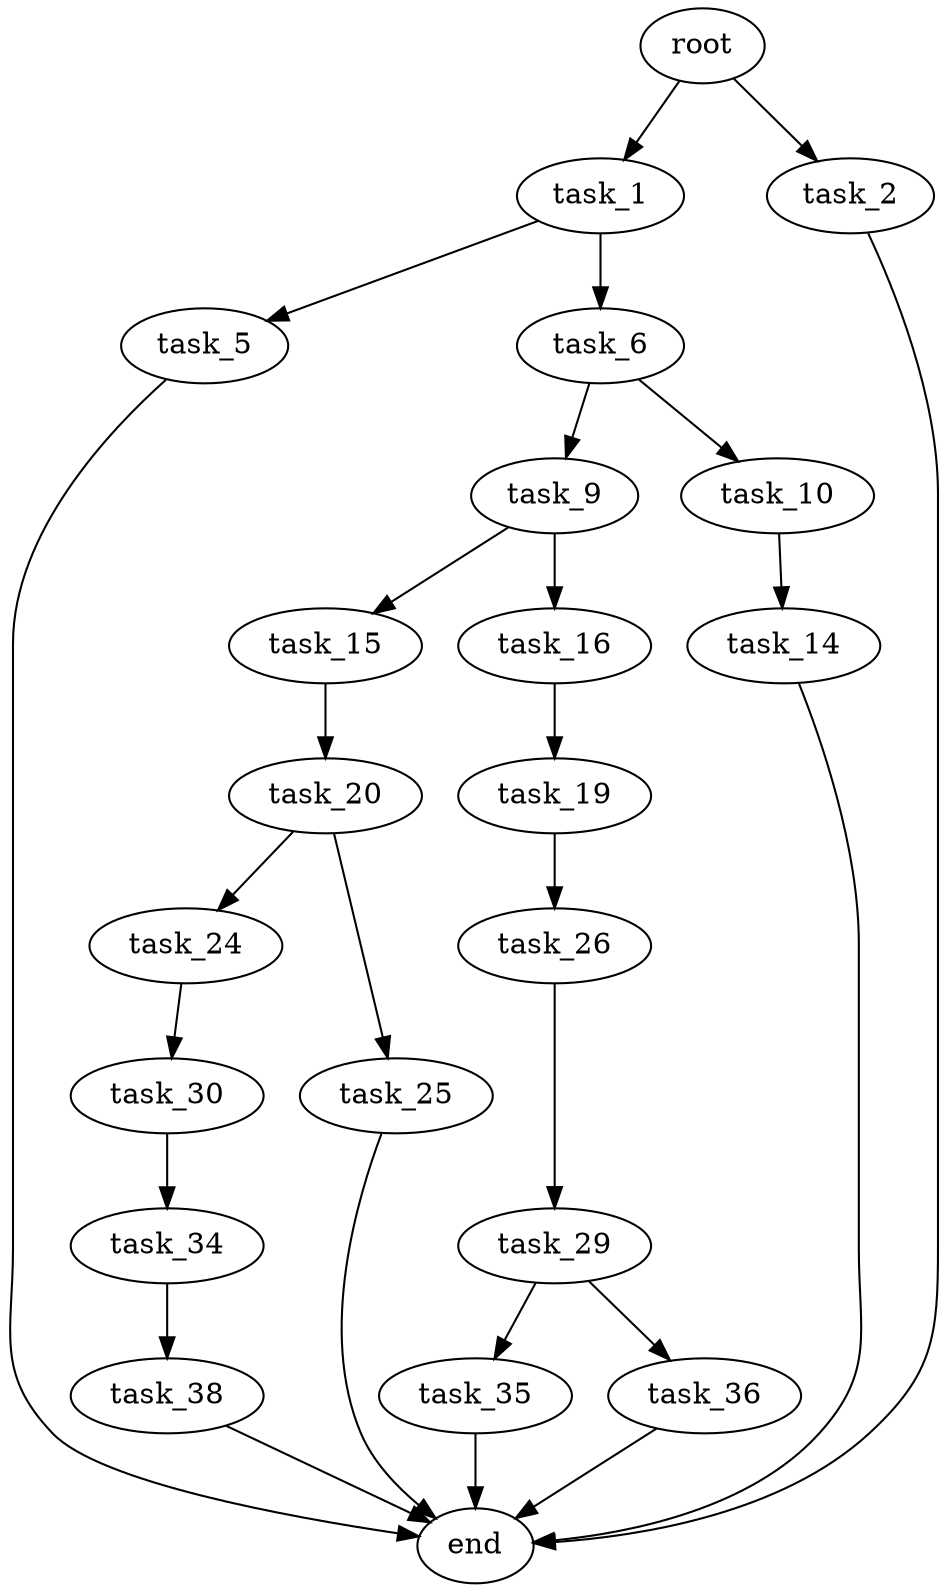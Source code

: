digraph G {
  root [size="0.000000"];
  task_1 [size="28991029248.000000"];
  task_2 [size="26905631227.000000"];
  task_5 [size="16536753811.000000"];
  task_6 [size="38347761732.000000"];
  task_9 [size="40114056437.000000"];
  task_10 [size="4210861396.000000"];
  task_14 [size="450677909754.000000"];
  task_15 [size="134217728000.000000"];
  task_16 [size="3494512836.000000"];
  task_19 [size="231928233984.000000"];
  task_20 [size="37553907144.000000"];
  task_24 [size="28991029248.000000"];
  task_25 [size="2146484065.000000"];
  task_26 [size="6062244501.000000"];
  task_29 [size="641369238.000000"];
  task_30 [size="275400333379.000000"];
  task_34 [size="68719476736.000000"];
  task_35 [size="54613675778.000000"];
  task_36 [size="22765947069.000000"];
  task_38 [size="9628513269.000000"];
  end [size="0.000000"];

  root -> task_1 [size="1.000000"];
  root -> task_2 [size="1.000000"];
  task_1 -> task_5 [size="75497472.000000"];
  task_1 -> task_6 [size="75497472.000000"];
  task_2 -> end [size="1.000000"];
  task_5 -> end [size="1.000000"];
  task_6 -> task_9 [size="838860800.000000"];
  task_6 -> task_10 [size="838860800.000000"];
  task_9 -> task_15 [size="838860800.000000"];
  task_9 -> task_16 [size="838860800.000000"];
  task_10 -> task_14 [size="75497472.000000"];
  task_14 -> end [size="1.000000"];
  task_15 -> task_20 [size="209715200.000000"];
  task_16 -> task_19 [size="301989888.000000"];
  task_19 -> task_26 [size="301989888.000000"];
  task_20 -> task_24 [size="33554432.000000"];
  task_20 -> task_25 [size="33554432.000000"];
  task_24 -> task_30 [size="75497472.000000"];
  task_25 -> end [size="1.000000"];
  task_26 -> task_29 [size="134217728.000000"];
  task_29 -> task_35 [size="33554432.000000"];
  task_29 -> task_36 [size="33554432.000000"];
  task_30 -> task_34 [size="411041792.000000"];
  task_34 -> task_38 [size="134217728.000000"];
  task_35 -> end [size="1.000000"];
  task_36 -> end [size="1.000000"];
  task_38 -> end [size="1.000000"];
}
